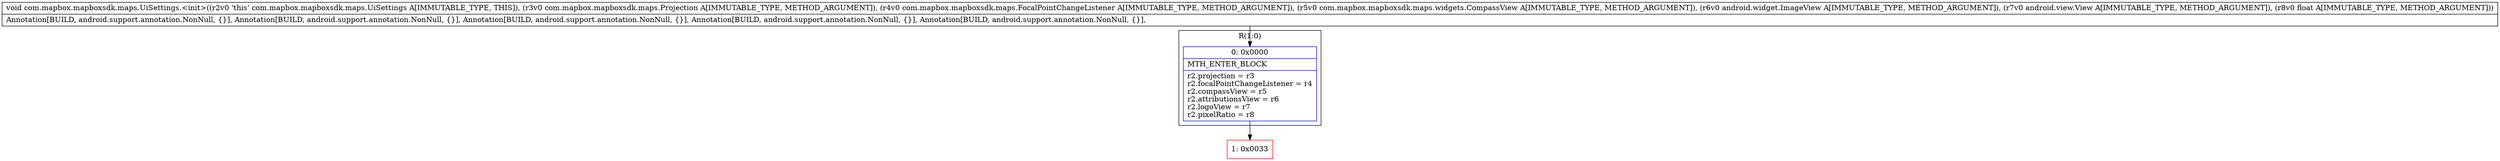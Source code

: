 digraph "CFG forcom.mapbox.mapboxsdk.maps.UiSettings.\<init\>(Lcom\/mapbox\/mapboxsdk\/maps\/Projection;Lcom\/mapbox\/mapboxsdk\/maps\/FocalPointChangeListener;Lcom\/mapbox\/mapboxsdk\/maps\/widgets\/CompassView;Landroid\/widget\/ImageView;Landroid\/view\/View;F)V" {
subgraph cluster_Region_426600510 {
label = "R(1:0)";
node [shape=record,color=blue];
Node_0 [shape=record,label="{0\:\ 0x0000|MTH_ENTER_BLOCK\l|r2.projection = r3\lr2.focalPointChangeListener = r4\lr2.compassView = r5\lr2.attributionsView = r6\lr2.logoView = r7\lr2.pixelRatio = r8\l}"];
}
Node_1 [shape=record,color=red,label="{1\:\ 0x0033}"];
MethodNode[shape=record,label="{void com.mapbox.mapboxsdk.maps.UiSettings.\<init\>((r2v0 'this' com.mapbox.mapboxsdk.maps.UiSettings A[IMMUTABLE_TYPE, THIS]), (r3v0 com.mapbox.mapboxsdk.maps.Projection A[IMMUTABLE_TYPE, METHOD_ARGUMENT]), (r4v0 com.mapbox.mapboxsdk.maps.FocalPointChangeListener A[IMMUTABLE_TYPE, METHOD_ARGUMENT]), (r5v0 com.mapbox.mapboxsdk.maps.widgets.CompassView A[IMMUTABLE_TYPE, METHOD_ARGUMENT]), (r6v0 android.widget.ImageView A[IMMUTABLE_TYPE, METHOD_ARGUMENT]), (r7v0 android.view.View A[IMMUTABLE_TYPE, METHOD_ARGUMENT]), (r8v0 float A[IMMUTABLE_TYPE, METHOD_ARGUMENT]))  | Annotation[BUILD, android.support.annotation.NonNull, \{\}], Annotation[BUILD, android.support.annotation.NonNull, \{\}], Annotation[BUILD, android.support.annotation.NonNull, \{\}], Annotation[BUILD, android.support.annotation.NonNull, \{\}], Annotation[BUILD, android.support.annotation.NonNull, \{\}], \l}"];
MethodNode -> Node_0;
Node_0 -> Node_1;
}

